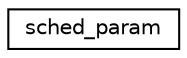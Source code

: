 digraph "Graphical Class Hierarchy"
{
 // LATEX_PDF_SIZE
  edge [fontname="Helvetica",fontsize="10",labelfontname="Helvetica",labelfontsize="10"];
  node [fontname="Helvetica",fontsize="10",shape=record];
  rankdir="LR";
  Node0 [label="sched_param",height=0.2,width=0.4,color="black", fillcolor="white", style="filled",URL="$structsched__param.html",tooltip="This structure is unused right now, and only exists for POSIX compatibility."];
}
